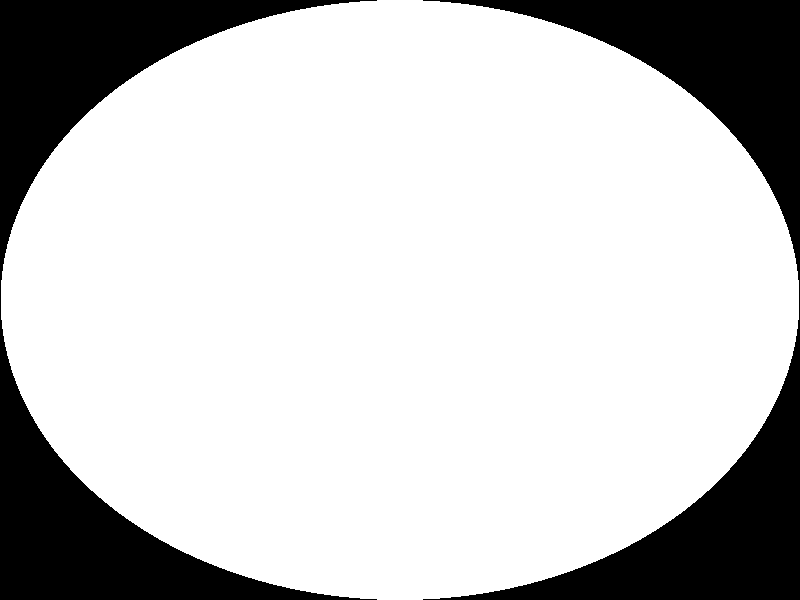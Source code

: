 #version 3.7;
global_settings {charset utf8 assumed_gamma 1.0}

#include "colors.inc"
#include "textures.inc"

camera {
  orthographic
  location <0,100,0>
  look_at <0,0,0>
}

background {color rgbt <0,0,0,1>}

sphere { <0,0,0>,40 scale <1.66,1,1.25> texture {NBglass} pigment {rgbf <2+clock*0.5,2+clock*0.5,2+clock*0.5,0.5>} finish {phong .2 reflection {.3}}}

light_source {<100,120,130> White*2}

